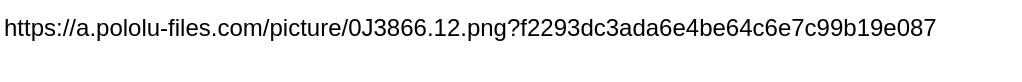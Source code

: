 <mxfile version="20.8.22" type="device"><diagram name="Page-1" id="PYd1noS_BlCA2HXLaLAV"><mxGraphModel dx="794" dy="430" grid="1" gridSize="10" guides="1" tooltips="1" connect="1" arrows="1" fold="1" page="1" pageScale="1" pageWidth="1100" pageHeight="850" math="0" shadow="0"><root><mxCell id="0"/><mxCell id="1" parent="0"/><UserObject label="https://a.pololu-files.com/picture/0J3866.12.png?f2293dc3ada6e4be64c6e7c99b19e087" id="bTU7mkF1NE1sEtkF37Y8-1"><mxCell style="text;whiteSpace=wrap;html=1;" vertex="1" parent="1"><mxGeometry x="390" y="120" width="510" height="40" as="geometry"/></mxCell></UserObject></root></mxGraphModel></diagram></mxfile>